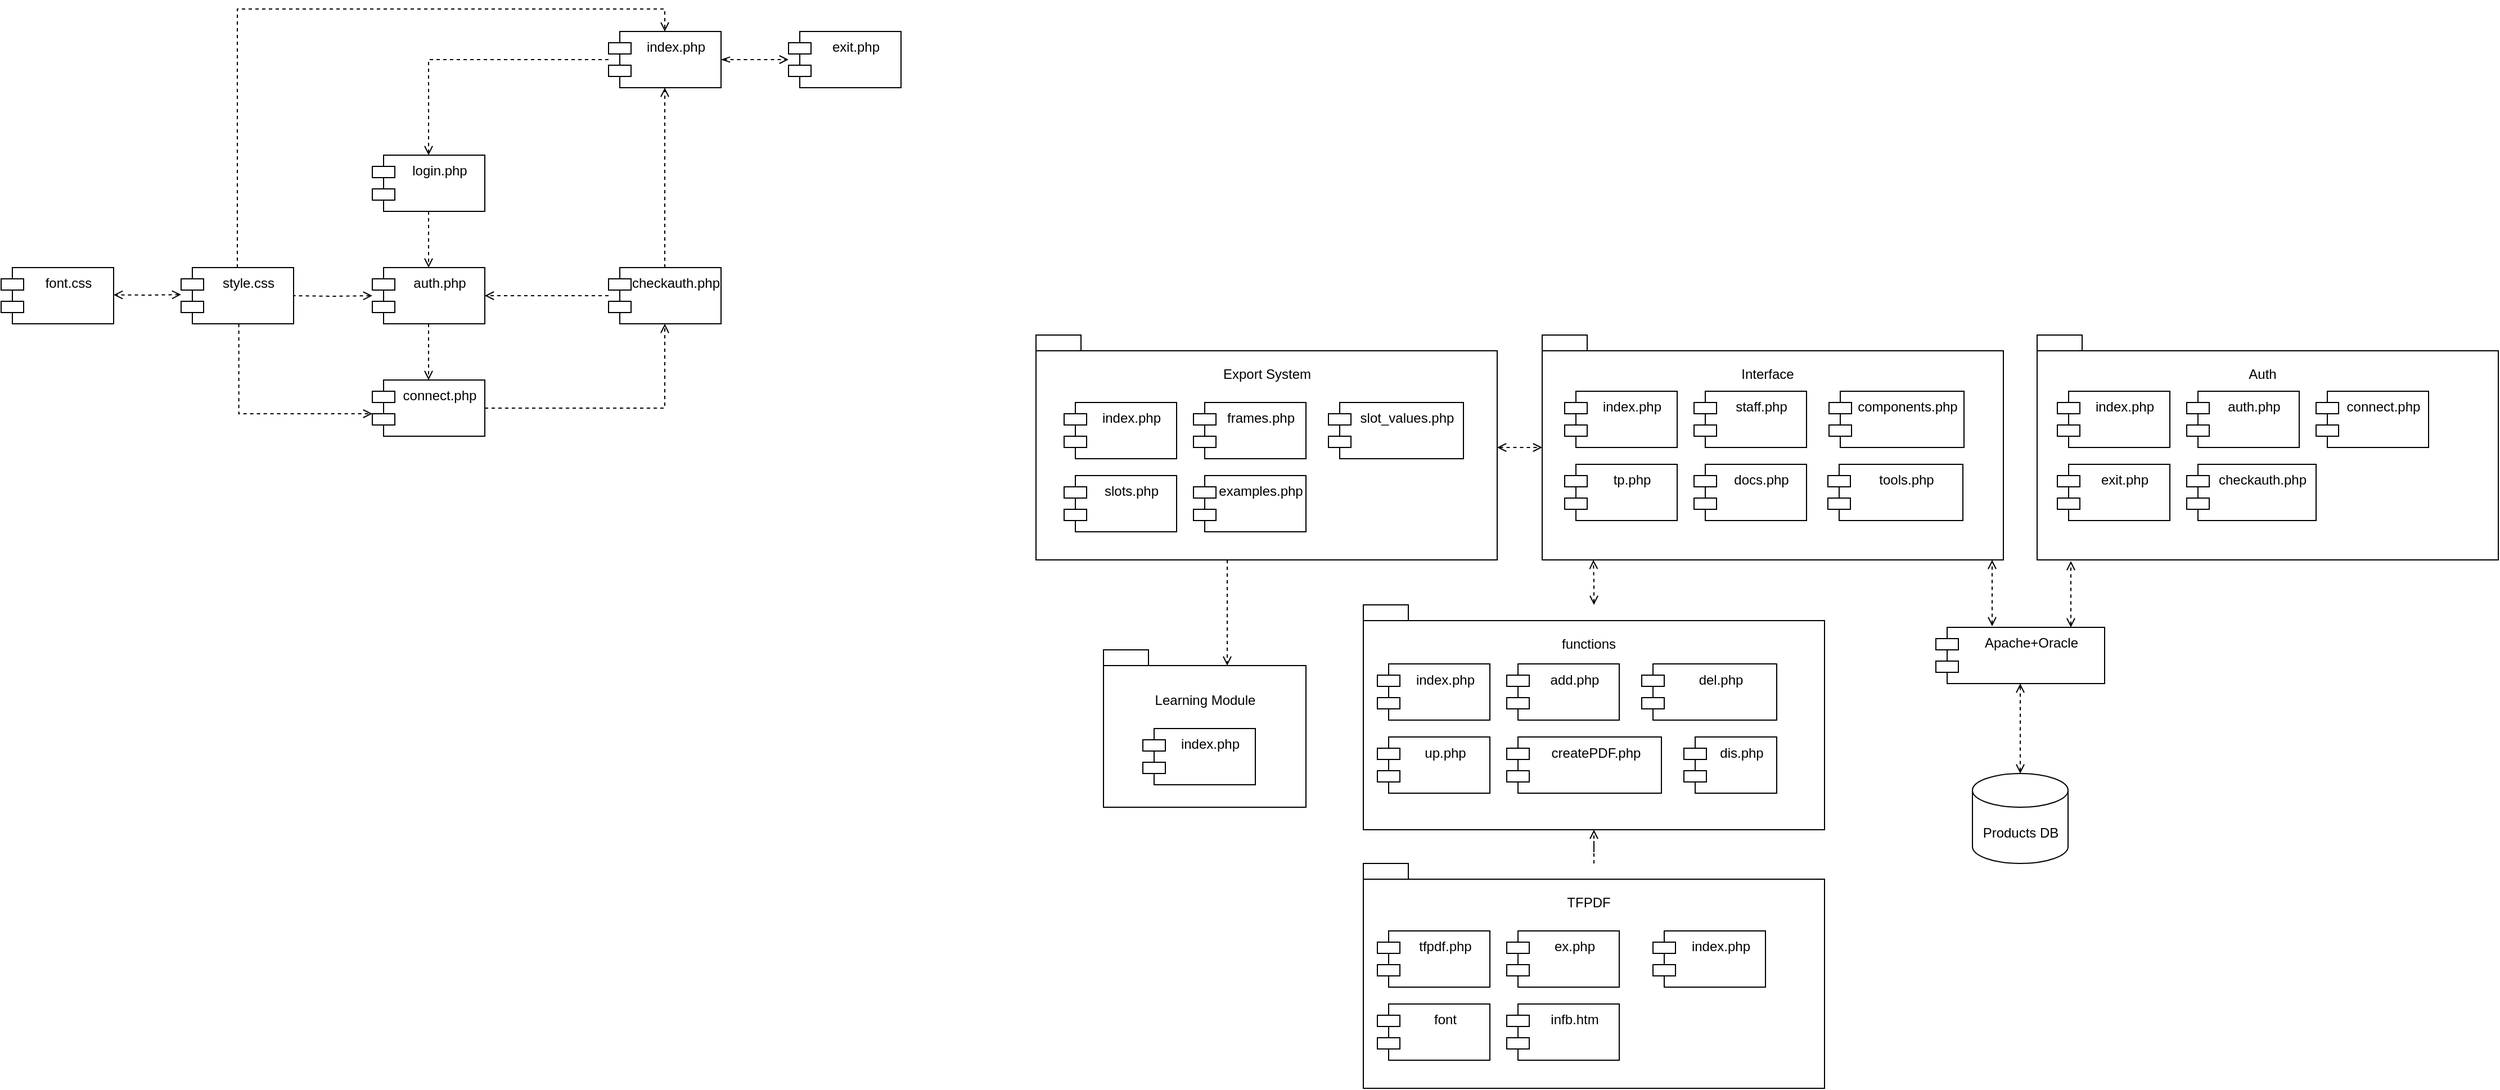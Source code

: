 <mxfile version="22.1.18" type="github">
  <diagram name="Страница — 1" id="OO-L4uAF8CLUTb1VQQpu">
    <mxGraphModel dx="1431" dy="950" grid="1" gridSize="10" guides="1" tooltips="1" connect="1" arrows="1" fold="1" page="1" pageScale="1" pageWidth="827" pageHeight="1169" math="0" shadow="0">
      <root>
        <mxCell id="0" />
        <mxCell id="1" parent="0" />
        <mxCell id="Gx7iJqPrY1re7VvFt6am-10" value="" style="edgeStyle=orthogonalEdgeStyle;rounded=0;orthogonalLoop=1;jettySize=auto;html=1;dashed=1;endArrow=open;endFill=0;startArrow=openThin;startFill=0;" edge="1" parent="1" source="Gx7iJqPrY1re7VvFt6am-1" target="Gx7iJqPrY1re7VvFt6am-2">
          <mxGeometry relative="1" as="geometry" />
        </mxCell>
        <mxCell id="Gx7iJqPrY1re7VvFt6am-18" style="edgeStyle=orthogonalEdgeStyle;rounded=0;orthogonalLoop=1;jettySize=auto;html=1;entryX=0.5;entryY=0;entryDx=0;entryDy=0;dashed=1;endArrow=open;endFill=0;" edge="1" parent="1" source="Gx7iJqPrY1re7VvFt6am-1" target="Gx7iJqPrY1re7VvFt6am-3">
          <mxGeometry relative="1" as="geometry" />
        </mxCell>
        <mxCell id="Gx7iJqPrY1re7VvFt6am-1" value="index.php&lt;br&gt;" style="shape=module;align=left;spacingLeft=20;align=center;verticalAlign=top;whiteSpace=wrap;html=1;" vertex="1" parent="1">
          <mxGeometry x="570" y="320" width="100" height="50" as="geometry" />
        </mxCell>
        <mxCell id="Gx7iJqPrY1re7VvFt6am-2" value="exit.php" style="shape=module;align=left;spacingLeft=20;align=center;verticalAlign=top;whiteSpace=wrap;html=1;" vertex="1" parent="1">
          <mxGeometry x="730" y="320" width="100" height="50" as="geometry" />
        </mxCell>
        <mxCell id="Gx7iJqPrY1re7VvFt6am-3" value="login.php" style="shape=module;align=left;spacingLeft=20;align=center;verticalAlign=top;whiteSpace=wrap;html=1;" vertex="1" parent="1">
          <mxGeometry x="360" y="430" width="100" height="50" as="geometry" />
        </mxCell>
        <mxCell id="Gx7iJqPrY1re7VvFt6am-4" value="auth.php" style="shape=module;align=left;spacingLeft=20;align=center;verticalAlign=top;whiteSpace=wrap;html=1;" vertex="1" parent="1">
          <mxGeometry x="360" y="530" width="100" height="50" as="geometry" />
        </mxCell>
        <mxCell id="Gx7iJqPrY1re7VvFt6am-19" style="edgeStyle=orthogonalEdgeStyle;rounded=0;orthogonalLoop=1;jettySize=auto;html=1;entryX=0.5;entryY=1;entryDx=0;entryDy=0;dashed=1;endArrow=open;endFill=0;" edge="1" parent="1" source="Gx7iJqPrY1re7VvFt6am-5" target="Gx7iJqPrY1re7VvFt6am-1">
          <mxGeometry relative="1" as="geometry" />
        </mxCell>
        <mxCell id="Gx7iJqPrY1re7VvFt6am-5" value="checkauth.php" style="shape=module;align=left;spacingLeft=20;align=center;verticalAlign=top;whiteSpace=wrap;html=1;" vertex="1" parent="1">
          <mxGeometry x="570" y="530" width="100" height="50" as="geometry" />
        </mxCell>
        <mxCell id="Gx7iJqPrY1re7VvFt6am-6" value="connect.php" style="shape=module;align=left;spacingLeft=20;align=center;verticalAlign=top;whiteSpace=wrap;html=1;" vertex="1" parent="1">
          <mxGeometry x="360" y="630" width="100" height="50" as="geometry" />
        </mxCell>
        <mxCell id="Gx7iJqPrY1re7VvFt6am-21" style="edgeStyle=orthogonalEdgeStyle;rounded=0;orthogonalLoop=1;jettySize=auto;html=1;entryX=0.5;entryY=0;entryDx=0;entryDy=0;dashed=1;endArrow=open;endFill=0;" edge="1" parent="1" source="Gx7iJqPrY1re7VvFt6am-7" target="Gx7iJqPrY1re7VvFt6am-1">
          <mxGeometry relative="1" as="geometry">
            <mxPoint x="240" y="270" as="targetPoint" />
            <Array as="points">
              <mxPoint x="240" y="300" />
              <mxPoint x="620" y="300" />
            </Array>
          </mxGeometry>
        </mxCell>
        <mxCell id="Gx7iJqPrY1re7VvFt6am-7" value="style.css" style="shape=module;align=left;spacingLeft=20;align=center;verticalAlign=top;whiteSpace=wrap;html=1;" vertex="1" parent="1">
          <mxGeometry x="190" y="530" width="100" height="50" as="geometry" />
        </mxCell>
        <mxCell id="Gx7iJqPrY1re7VvFt6am-8" value="font.css" style="shape=module;align=left;spacingLeft=20;align=center;verticalAlign=top;whiteSpace=wrap;html=1;" vertex="1" parent="1">
          <mxGeometry x="30" y="530" width="100" height="50" as="geometry" />
        </mxCell>
        <mxCell id="Gx7iJqPrY1re7VvFt6am-12" value="" style="edgeStyle=orthogonalEdgeStyle;rounded=0;orthogonalLoop=1;jettySize=auto;html=1;dashed=1;endArrow=open;endFill=0;startArrow=none;startFill=0;exitX=0.5;exitY=1;exitDx=0;exitDy=0;entryX=0.5;entryY=0;entryDx=0;entryDy=0;" edge="1" parent="1" source="Gx7iJqPrY1re7VvFt6am-3" target="Gx7iJqPrY1re7VvFt6am-4">
          <mxGeometry relative="1" as="geometry">
            <mxPoint x="420" y="380" as="sourcePoint" />
            <mxPoint x="420" y="440" as="targetPoint" />
          </mxGeometry>
        </mxCell>
        <mxCell id="Gx7iJqPrY1re7VvFt6am-13" value="" style="edgeStyle=orthogonalEdgeStyle;rounded=0;orthogonalLoop=1;jettySize=auto;html=1;dashed=1;endArrow=open;endFill=0;startArrow=none;startFill=0;exitX=0.5;exitY=1;exitDx=0;exitDy=0;entryX=0.5;entryY=0;entryDx=0;entryDy=0;" edge="1" parent="1" source="Gx7iJqPrY1re7VvFt6am-4" target="Gx7iJqPrY1re7VvFt6am-6">
          <mxGeometry relative="1" as="geometry">
            <mxPoint x="420" y="490" as="sourcePoint" />
            <mxPoint x="420" y="540" as="targetPoint" />
          </mxGeometry>
        </mxCell>
        <mxCell id="Gx7iJqPrY1re7VvFt6am-14" value="" style="edgeStyle=orthogonalEdgeStyle;rounded=0;orthogonalLoop=1;jettySize=auto;html=1;dashed=1;endArrow=open;endFill=0;startArrow=none;startFill=0;entryX=1;entryY=0.5;entryDx=0;entryDy=0;" edge="1" parent="1" source="Gx7iJqPrY1re7VvFt6am-5" target="Gx7iJqPrY1re7VvFt6am-4">
          <mxGeometry relative="1" as="geometry">
            <mxPoint x="630" y="555" as="sourcePoint" />
            <mxPoint x="420" y="640" as="targetPoint" />
          </mxGeometry>
        </mxCell>
        <mxCell id="Gx7iJqPrY1re7VvFt6am-15" value="" style="edgeStyle=orthogonalEdgeStyle;rounded=0;orthogonalLoop=1;jettySize=auto;html=1;dashed=1;endArrow=none;endFill=0;startArrow=open;startFill=0;entryX=1;entryY=0.5;entryDx=0;entryDy=0;" edge="1" parent="1" target="Gx7iJqPrY1re7VvFt6am-7">
          <mxGeometry relative="1" as="geometry">
            <mxPoint x="360" y="555" as="sourcePoint" />
            <mxPoint x="470" y="565" as="targetPoint" />
          </mxGeometry>
        </mxCell>
        <mxCell id="Gx7iJqPrY1re7VvFt6am-16" value="" style="edgeStyle=orthogonalEdgeStyle;rounded=0;orthogonalLoop=1;jettySize=auto;html=1;dashed=1;endArrow=open;endFill=0;startArrow=open;startFill=0;entryX=1;entryY=0.5;entryDx=0;entryDy=0;" edge="1" parent="1">
          <mxGeometry relative="1" as="geometry">
            <mxPoint x="190" y="554" as="sourcePoint" />
            <mxPoint x="130" y="554.24" as="targetPoint" />
          </mxGeometry>
        </mxCell>
        <mxCell id="Gx7iJqPrY1re7VvFt6am-17" value="" style="edgeStyle=orthogonalEdgeStyle;rounded=0;orthogonalLoop=1;jettySize=auto;html=1;dashed=1;endArrow=open;endFill=0;startArrow=none;startFill=0;entryX=0.5;entryY=1;entryDx=0;entryDy=0;exitX=1;exitY=0.5;exitDx=0;exitDy=0;" edge="1" parent="1" source="Gx7iJqPrY1re7VvFt6am-6" target="Gx7iJqPrY1re7VvFt6am-5">
          <mxGeometry relative="1" as="geometry">
            <mxPoint x="640" y="565" as="sourcePoint" />
            <mxPoint x="470" y="565" as="targetPoint" />
          </mxGeometry>
        </mxCell>
        <mxCell id="Gx7iJqPrY1re7VvFt6am-22" style="edgeStyle=orthogonalEdgeStyle;rounded=0;orthogonalLoop=1;jettySize=auto;html=1;dashed=1;endArrow=open;endFill=0;entryX=0;entryY=0.6;entryDx=0;entryDy=0;entryPerimeter=0;" edge="1" parent="1" target="Gx7iJqPrY1re7VvFt6am-6">
          <mxGeometry relative="1" as="geometry">
            <mxPoint x="241.3" y="580" as="sourcePoint" />
            <mxPoint x="330" y="660" as="targetPoint" />
            <Array as="points">
              <mxPoint x="241" y="660" />
            </Array>
          </mxGeometry>
        </mxCell>
        <mxCell id="Gx7iJqPrY1re7VvFt6am-23" value="" style="shape=folder;fontStyle=1;spacingTop=10;tabWidth=40;tabHeight=14;tabPosition=left;html=1;whiteSpace=wrap;" vertex="1" parent="1">
          <mxGeometry x="950" y="590" width="410" height="200" as="geometry" />
        </mxCell>
        <mxCell id="Gx7iJqPrY1re7VvFt6am-24" value="Export System" style="text;html=1;align=center;verticalAlign=middle;resizable=0;points=[];autosize=1;strokeColor=none;fillColor=none;" vertex="1" parent="1">
          <mxGeometry x="1105" y="610" width="100" height="30" as="geometry" />
        </mxCell>
        <mxCell id="Gx7iJqPrY1re7VvFt6am-25" value="" style="shape=folder;fontStyle=1;spacingTop=10;tabWidth=40;tabHeight=14;tabPosition=left;html=1;whiteSpace=wrap;" vertex="1" parent="1">
          <mxGeometry x="1010" y="870" width="180" height="140" as="geometry" />
        </mxCell>
        <mxCell id="Gx7iJqPrY1re7VvFt6am-26" value="Learning Module" style="text;html=1;align=center;verticalAlign=middle;resizable=0;points=[];autosize=1;strokeColor=none;fillColor=none;" vertex="1" parent="1">
          <mxGeometry x="1045" y="900" width="110" height="30" as="geometry" />
        </mxCell>
        <mxCell id="Gx7iJqPrY1re7VvFt6am-27" value="index.php" style="shape=module;align=left;spacingLeft=20;align=center;verticalAlign=top;whiteSpace=wrap;html=1;" vertex="1" parent="1">
          <mxGeometry x="1045" y="940" width="100" height="50" as="geometry" />
        </mxCell>
        <mxCell id="Gx7iJqPrY1re7VvFt6am-29" style="edgeStyle=orthogonalEdgeStyle;rounded=0;orthogonalLoop=1;jettySize=auto;html=1;entryX=0;entryY=0;entryDx=110;entryDy=14;entryPerimeter=0;dashed=1;endArrow=open;endFill=0;" edge="1" parent="1" source="Gx7iJqPrY1re7VvFt6am-23" target="Gx7iJqPrY1re7VvFt6am-25">
          <mxGeometry relative="1" as="geometry">
            <Array as="points">
              <mxPoint x="1120" y="810" />
              <mxPoint x="1120" y="810" />
            </Array>
          </mxGeometry>
        </mxCell>
        <mxCell id="Gx7iJqPrY1re7VvFt6am-31" value="index.php" style="shape=module;align=left;spacingLeft=20;align=center;verticalAlign=top;whiteSpace=wrap;html=1;" vertex="1" parent="1">
          <mxGeometry x="975" y="650" width="100" height="50" as="geometry" />
        </mxCell>
        <mxCell id="Gx7iJqPrY1re7VvFt6am-32" value="frames.php" style="shape=module;align=left;spacingLeft=20;align=center;verticalAlign=top;whiteSpace=wrap;html=1;" vertex="1" parent="1">
          <mxGeometry x="1090" y="650" width="100" height="50" as="geometry" />
        </mxCell>
        <mxCell id="Gx7iJqPrY1re7VvFt6am-33" value="slots.php" style="shape=module;align=left;spacingLeft=20;align=center;verticalAlign=top;whiteSpace=wrap;html=1;" vertex="1" parent="1">
          <mxGeometry x="975" y="715" width="100" height="50" as="geometry" />
        </mxCell>
        <mxCell id="Gx7iJqPrY1re7VvFt6am-34" value="examples.php" style="shape=module;align=left;spacingLeft=20;align=center;verticalAlign=top;whiteSpace=wrap;html=1;" vertex="1" parent="1">
          <mxGeometry x="1090" y="715" width="100" height="50" as="geometry" />
        </mxCell>
        <mxCell id="Gx7iJqPrY1re7VvFt6am-35" value="slot_values.php" style="shape=module;align=left;spacingLeft=20;align=center;verticalAlign=top;whiteSpace=wrap;html=1;" vertex="1" parent="1">
          <mxGeometry x="1210" y="650" width="120" height="50" as="geometry" />
        </mxCell>
        <mxCell id="Gx7iJqPrY1re7VvFt6am-36" value="" style="shape=folder;fontStyle=1;spacingTop=10;tabWidth=40;tabHeight=14;tabPosition=left;html=1;whiteSpace=wrap;" vertex="1" parent="1">
          <mxGeometry x="1400" y="590" width="410" height="200" as="geometry" />
        </mxCell>
        <mxCell id="Gx7iJqPrY1re7VvFt6am-37" value="index.php" style="shape=module;align=left;spacingLeft=20;align=center;verticalAlign=top;whiteSpace=wrap;html=1;" vertex="1" parent="1">
          <mxGeometry x="1420" y="640" width="100" height="50" as="geometry" />
        </mxCell>
        <mxCell id="Gx7iJqPrY1re7VvFt6am-38" value="staff.php" style="shape=module;align=left;spacingLeft=20;align=center;verticalAlign=top;whiteSpace=wrap;html=1;" vertex="1" parent="1">
          <mxGeometry x="1535" y="640" width="100" height="50" as="geometry" />
        </mxCell>
        <mxCell id="Gx7iJqPrY1re7VvFt6am-39" value="tp.php" style="shape=module;align=left;spacingLeft=20;align=center;verticalAlign=top;whiteSpace=wrap;html=1;" vertex="1" parent="1">
          <mxGeometry x="1420" y="705" width="100" height="50" as="geometry" />
        </mxCell>
        <mxCell id="Gx7iJqPrY1re7VvFt6am-40" value="docs.php" style="shape=module;align=left;spacingLeft=20;align=center;verticalAlign=top;whiteSpace=wrap;html=1;" vertex="1" parent="1">
          <mxGeometry x="1535" y="705" width="100" height="50" as="geometry" />
        </mxCell>
        <mxCell id="Gx7iJqPrY1re7VvFt6am-41" value="components.php" style="shape=module;align=left;spacingLeft=20;align=center;verticalAlign=top;whiteSpace=wrap;html=1;" vertex="1" parent="1">
          <mxGeometry x="1655" y="640" width="120" height="50" as="geometry" />
        </mxCell>
        <mxCell id="Gx7iJqPrY1re7VvFt6am-42" value="Interface" style="text;html=1;align=center;verticalAlign=middle;resizable=0;points=[];autosize=1;strokeColor=none;fillColor=none;" vertex="1" parent="1">
          <mxGeometry x="1565" y="610" width="70" height="30" as="geometry" />
        </mxCell>
        <mxCell id="Gx7iJqPrY1re7VvFt6am-43" value="tools.php" style="shape=module;align=left;spacingLeft=20;align=center;verticalAlign=top;whiteSpace=wrap;html=1;" vertex="1" parent="1">
          <mxGeometry x="1654" y="705" width="120" height="50" as="geometry" />
        </mxCell>
        <mxCell id="Gx7iJqPrY1re7VvFt6am-45" style="edgeStyle=orthogonalEdgeStyle;rounded=0;orthogonalLoop=1;jettySize=auto;html=1;entryX=0;entryY=0.5;entryDx=0;entryDy=0;entryPerimeter=0;dashed=1;endArrow=open;endFill=0;startArrow=open;startFill=0;" edge="1" parent="1" source="Gx7iJqPrY1re7VvFt6am-23" target="Gx7iJqPrY1re7VvFt6am-36">
          <mxGeometry relative="1" as="geometry" />
        </mxCell>
        <mxCell id="Gx7iJqPrY1re7VvFt6am-46" value="" style="shape=folder;fontStyle=1;spacingTop=10;tabWidth=40;tabHeight=14;tabPosition=left;html=1;whiteSpace=wrap;" vertex="1" parent="1">
          <mxGeometry x="1840" y="590" width="410" height="200" as="geometry" />
        </mxCell>
        <mxCell id="Gx7iJqPrY1re7VvFt6am-47" value="Auth" style="text;html=1;align=center;verticalAlign=middle;resizable=0;points=[];autosize=1;strokeColor=none;fillColor=none;" vertex="1" parent="1">
          <mxGeometry x="2015" y="610" width="50" height="30" as="geometry" />
        </mxCell>
        <mxCell id="Gx7iJqPrY1re7VvFt6am-48" value="index.php" style="shape=module;align=left;spacingLeft=20;align=center;verticalAlign=top;whiteSpace=wrap;html=1;" vertex="1" parent="1">
          <mxGeometry x="1858" y="640" width="100" height="50" as="geometry" />
        </mxCell>
        <mxCell id="Gx7iJqPrY1re7VvFt6am-49" value="auth.php" style="shape=module;align=left;spacingLeft=20;align=center;verticalAlign=top;whiteSpace=wrap;html=1;" vertex="1" parent="1">
          <mxGeometry x="1973" y="640" width="100" height="50" as="geometry" />
        </mxCell>
        <mxCell id="Gx7iJqPrY1re7VvFt6am-50" value="exit.php" style="shape=module;align=left;spacingLeft=20;align=center;verticalAlign=top;whiteSpace=wrap;html=1;" vertex="1" parent="1">
          <mxGeometry x="1858" y="705" width="100" height="50" as="geometry" />
        </mxCell>
        <mxCell id="Gx7iJqPrY1re7VvFt6am-51" value="checkauth.php" style="shape=module;align=left;spacingLeft=20;align=center;verticalAlign=top;whiteSpace=wrap;html=1;" vertex="1" parent="1">
          <mxGeometry x="1973" y="705" width="115" height="50" as="geometry" />
        </mxCell>
        <mxCell id="Gx7iJqPrY1re7VvFt6am-52" value="connect.php" style="shape=module;align=left;spacingLeft=20;align=center;verticalAlign=top;whiteSpace=wrap;html=1;" vertex="1" parent="1">
          <mxGeometry x="2088" y="640" width="100" height="50" as="geometry" />
        </mxCell>
        <mxCell id="Gx7iJqPrY1re7VvFt6am-55" value="" style="shape=folder;fontStyle=1;spacingTop=10;tabWidth=40;tabHeight=14;tabPosition=left;html=1;whiteSpace=wrap;" vertex="1" parent="1">
          <mxGeometry x="1241" y="830" width="410" height="200" as="geometry" />
        </mxCell>
        <mxCell id="Gx7iJqPrY1re7VvFt6am-56" value="functions" style="text;html=1;align=center;verticalAlign=middle;resizable=0;points=[];autosize=1;strokeColor=none;fillColor=none;" vertex="1" parent="1">
          <mxGeometry x="1406" y="850" width="70" height="30" as="geometry" />
        </mxCell>
        <mxCell id="Gx7iJqPrY1re7VvFt6am-57" value="index.php" style="shape=module;align=left;spacingLeft=20;align=center;verticalAlign=top;whiteSpace=wrap;html=1;" vertex="1" parent="1">
          <mxGeometry x="1253.5" y="882.5" width="100" height="50" as="geometry" />
        </mxCell>
        <mxCell id="Gx7iJqPrY1re7VvFt6am-58" value="add.php" style="shape=module;align=left;spacingLeft=20;align=center;verticalAlign=top;whiteSpace=wrap;html=1;" vertex="1" parent="1">
          <mxGeometry x="1368.5" y="882.5" width="100" height="50" as="geometry" />
        </mxCell>
        <mxCell id="Gx7iJqPrY1re7VvFt6am-59" value="up.php" style="shape=module;align=left;spacingLeft=20;align=center;verticalAlign=top;whiteSpace=wrap;html=1;" vertex="1" parent="1">
          <mxGeometry x="1253.5" y="947.5" width="100" height="50" as="geometry" />
        </mxCell>
        <mxCell id="Gx7iJqPrY1re7VvFt6am-60" value="createPDF.php" style="shape=module;align=left;spacingLeft=20;align=center;verticalAlign=top;whiteSpace=wrap;html=1;" vertex="1" parent="1">
          <mxGeometry x="1368.5" y="947.5" width="137.5" height="50" as="geometry" />
        </mxCell>
        <mxCell id="Gx7iJqPrY1re7VvFt6am-61" value="del.php" style="shape=module;align=left;spacingLeft=20;align=center;verticalAlign=top;whiteSpace=wrap;html=1;" vertex="1" parent="1">
          <mxGeometry x="1488.5" y="882.5" width="120" height="50" as="geometry" />
        </mxCell>
        <mxCell id="Gx7iJqPrY1re7VvFt6am-62" value="dis.php" style="shape=module;align=left;spacingLeft=20;align=center;verticalAlign=top;whiteSpace=wrap;html=1;" vertex="1" parent="1">
          <mxGeometry x="1526" y="947.5" width="82.5" height="50" as="geometry" />
        </mxCell>
        <mxCell id="Gx7iJqPrY1re7VvFt6am-64" value="Apache+Oracle" style="shape=module;align=left;spacingLeft=20;align=center;verticalAlign=top;whiteSpace=wrap;html=1;" vertex="1" parent="1">
          <mxGeometry x="1750" y="850" width="150" height="50" as="geometry" />
        </mxCell>
        <mxCell id="Gx7iJqPrY1re7VvFt6am-66" style="edgeStyle=orthogonalEdgeStyle;rounded=0;orthogonalLoop=1;jettySize=auto;html=1;entryX=0.111;entryY=1;entryDx=0;entryDy=0;entryPerimeter=0;dashed=1;startArrow=open;startFill=0;endArrow=open;endFill=0;" edge="1" parent="1" source="Gx7iJqPrY1re7VvFt6am-55" target="Gx7iJqPrY1re7VvFt6am-36">
          <mxGeometry relative="1" as="geometry" />
        </mxCell>
        <mxCell id="Gx7iJqPrY1re7VvFt6am-68" style="edgeStyle=orthogonalEdgeStyle;rounded=0;orthogonalLoop=1;jettySize=auto;html=1;entryX=0.072;entryY=1.003;entryDx=0;entryDy=0;entryPerimeter=0;exitX=0.75;exitY=0;exitDx=0;exitDy=0;dashed=1;startArrow=open;startFill=0;endArrow=open;endFill=0;" edge="1" parent="1">
          <mxGeometry relative="1" as="geometry">
            <mxPoint x="1800" y="849" as="sourcePoint" />
            <mxPoint x="1800" y="790" as="targetPoint" />
            <Array as="points">
              <mxPoint x="1800" y="790" />
            </Array>
          </mxGeometry>
        </mxCell>
        <mxCell id="Gx7iJqPrY1re7VvFt6am-69" style="edgeStyle=orthogonalEdgeStyle;rounded=0;orthogonalLoop=1;jettySize=auto;html=1;entryX=0.072;entryY=1.003;entryDx=0;entryDy=0;entryPerimeter=0;exitX=0.75;exitY=0;exitDx=0;exitDy=0;dashed=1;startArrow=open;startFill=0;endArrow=open;endFill=0;" edge="1" parent="1">
          <mxGeometry relative="1" as="geometry">
            <mxPoint x="1870" y="850" as="sourcePoint" />
            <mxPoint x="1870" y="791" as="targetPoint" />
            <Array as="points">
              <mxPoint x="1870" y="791" />
            </Array>
          </mxGeometry>
        </mxCell>
        <mxCell id="Gx7iJqPrY1re7VvFt6am-70" value="" style="shape=folder;fontStyle=1;spacingTop=10;tabWidth=40;tabHeight=14;tabPosition=left;html=1;whiteSpace=wrap;" vertex="1" parent="1">
          <mxGeometry x="1241" y="1060" width="410" height="200" as="geometry" />
        </mxCell>
        <mxCell id="Gx7iJqPrY1re7VvFt6am-71" value="tfpdf.php" style="shape=module;align=left;spacingLeft=20;align=center;verticalAlign=top;whiteSpace=wrap;html=1;" vertex="1" parent="1">
          <mxGeometry x="1253.5" y="1120" width="100" height="50" as="geometry" />
        </mxCell>
        <mxCell id="Gx7iJqPrY1re7VvFt6am-72" value="ex.php" style="shape=module;align=left;spacingLeft=20;align=center;verticalAlign=top;whiteSpace=wrap;html=1;" vertex="1" parent="1">
          <mxGeometry x="1368.5" y="1120" width="100" height="50" as="geometry" />
        </mxCell>
        <mxCell id="Gx7iJqPrY1re7VvFt6am-73" value="font" style="shape=module;align=left;spacingLeft=20;align=center;verticalAlign=top;whiteSpace=wrap;html=1;" vertex="1" parent="1">
          <mxGeometry x="1253.5" y="1185" width="100" height="50" as="geometry" />
        </mxCell>
        <mxCell id="Gx7iJqPrY1re7VvFt6am-74" value="infb.htm" style="shape=module;align=left;spacingLeft=20;align=center;verticalAlign=top;whiteSpace=wrap;html=1;" vertex="1" parent="1">
          <mxGeometry x="1368.5" y="1185" width="100" height="50" as="geometry" />
        </mxCell>
        <mxCell id="Gx7iJqPrY1re7VvFt6am-75" value="TFPDF" style="text;html=1;align=center;verticalAlign=middle;resizable=0;points=[];autosize=1;strokeColor=none;fillColor=none;" vertex="1" parent="1">
          <mxGeometry x="1411" y="1080" width="60" height="30" as="geometry" />
        </mxCell>
        <mxCell id="Gx7iJqPrY1re7VvFt6am-76" value="index.php" style="shape=module;align=left;spacingLeft=20;align=center;verticalAlign=top;whiteSpace=wrap;html=1;" vertex="1" parent="1">
          <mxGeometry x="1498.5" y="1120" width="100" height="50" as="geometry" />
        </mxCell>
        <mxCell id="Gx7iJqPrY1re7VvFt6am-77" style="edgeStyle=orthogonalEdgeStyle;rounded=0;orthogonalLoop=1;jettySize=auto;html=1;entryX=0.5;entryY=1;entryDx=0;entryDy=0;entryPerimeter=0;dashed=1;endArrow=open;endFill=0;" edge="1" parent="1" source="Gx7iJqPrY1re7VvFt6am-70" target="Gx7iJqPrY1re7VvFt6am-55">
          <mxGeometry relative="1" as="geometry" />
        </mxCell>
        <mxCell id="Gx7iJqPrY1re7VvFt6am-79" style="edgeStyle=orthogonalEdgeStyle;rounded=0;orthogonalLoop=1;jettySize=auto;html=1;entryX=0.5;entryY=1;entryDx=0;entryDy=0;startArrow=open;startFill=0;endArrow=open;endFill=0;dashed=1;" edge="1" parent="1" source="Gx7iJqPrY1re7VvFt6am-78" target="Gx7iJqPrY1re7VvFt6am-64">
          <mxGeometry relative="1" as="geometry" />
        </mxCell>
        <mxCell id="Gx7iJqPrY1re7VvFt6am-78" value="Products DB" style="shape=cylinder3;whiteSpace=wrap;html=1;boundedLbl=1;backgroundOutline=1;size=15;" vertex="1" parent="1">
          <mxGeometry x="1782.5" y="980" width="85" height="80" as="geometry" />
        </mxCell>
      </root>
    </mxGraphModel>
  </diagram>
</mxfile>
